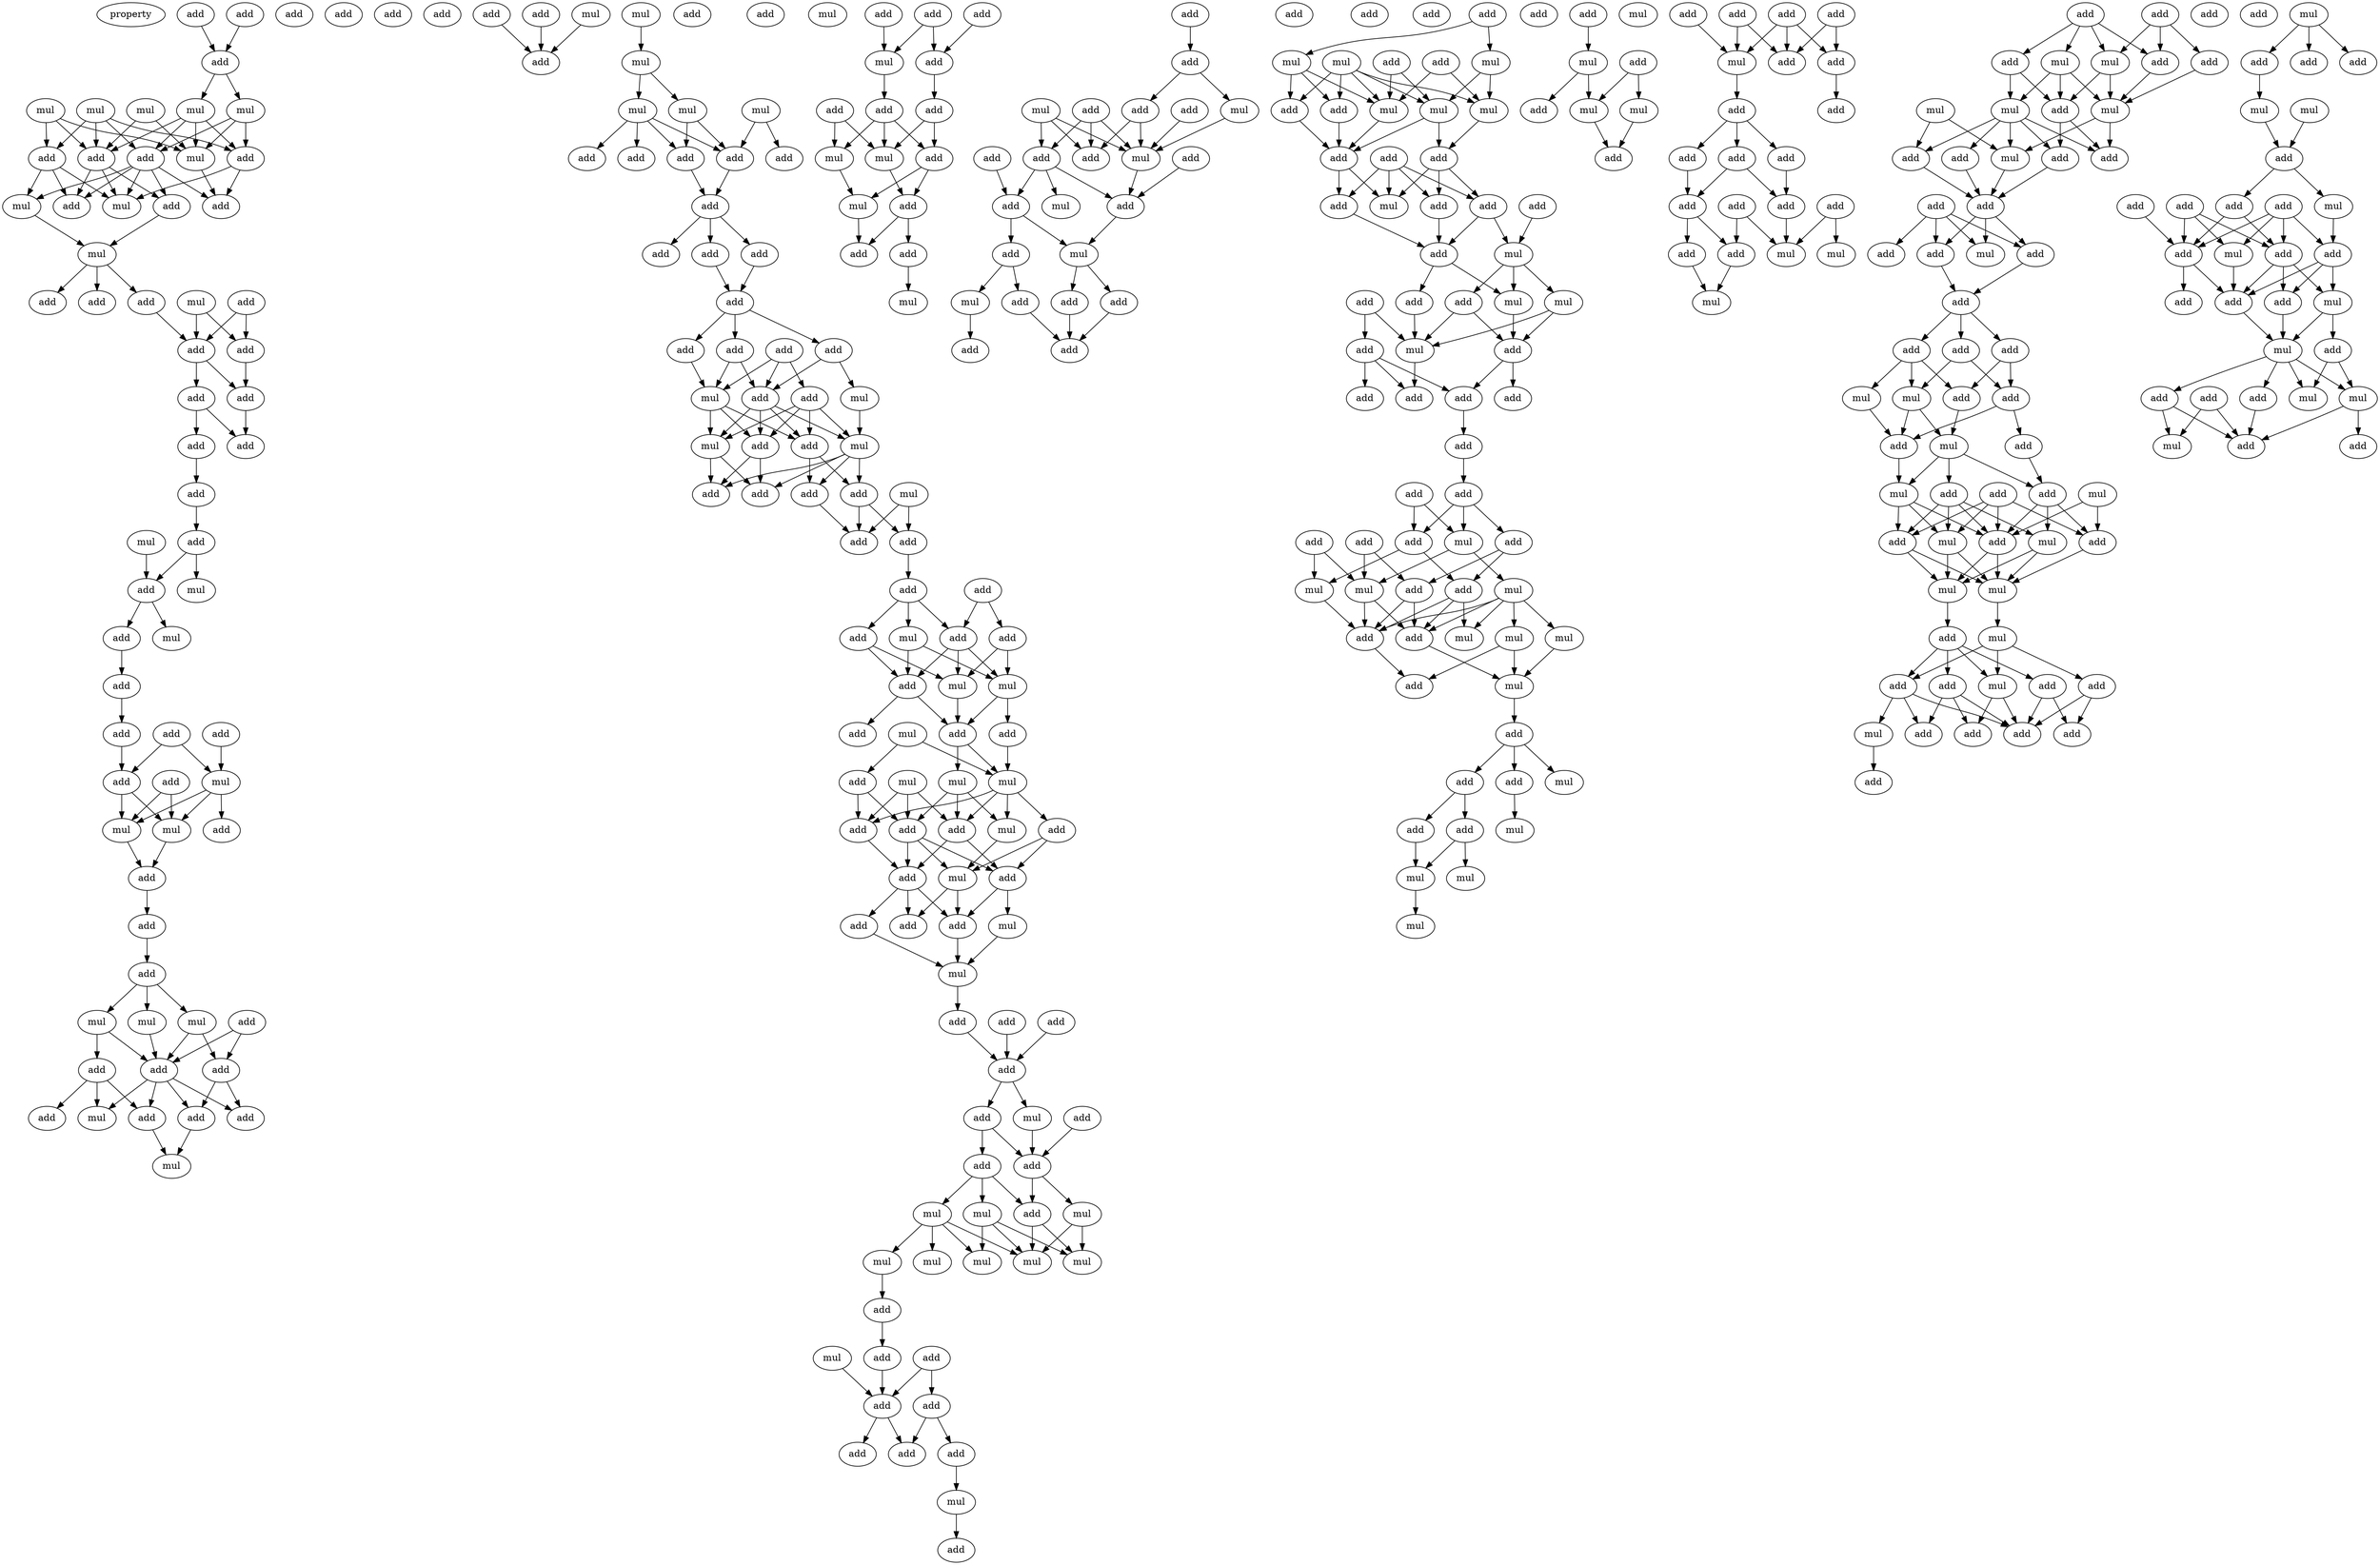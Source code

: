 digraph {
    node [fontcolor=black]
    property [mul=2,lf=1.5]
    0 [ label = add ];
    1 [ label = add ];
    2 [ label = add ];
    3 [ label = add ];
    4 [ label = add ];
    5 [ label = mul ];
    6 [ label = mul ];
    7 [ label = mul ];
    8 [ label = mul ];
    9 [ label = mul ];
    10 [ label = add ];
    11 [ label = add ];
    12 [ label = add ];
    13 [ label = add ];
    14 [ label = mul ];
    15 [ label = add ];
    16 [ label = mul ];
    17 [ label = mul ];
    18 [ label = add ];
    19 [ label = add ];
    20 [ label = mul ];
    21 [ label = add ];
    22 [ label = add ];
    23 [ label = add ];
    24 [ label = mul ];
    25 [ label = add ];
    26 [ label = add ];
    27 [ label = add ];
    28 [ label = add ];
    29 [ label = add ];
    30 [ label = add ];
    31 [ label = add ];
    32 [ label = add ];
    33 [ label = mul ];
    34 [ label = add ];
    35 [ label = add ];
    36 [ label = add ];
    37 [ label = mul ];
    38 [ label = add ];
    39 [ label = mul ];
    40 [ label = add ];
    41 [ label = add ];
    42 [ label = add ];
    43 [ label = add ];
    44 [ label = add ];
    45 [ label = add ];
    46 [ label = mul ];
    47 [ label = mul ];
    48 [ label = add ];
    49 [ label = mul ];
    50 [ label = add ];
    51 [ label = add ];
    52 [ label = add ];
    53 [ label = add ];
    54 [ label = mul ];
    55 [ label = mul ];
    56 [ label = mul ];
    57 [ label = add ];
    58 [ label = add ];
    59 [ label = add ];
    60 [ label = add ];
    61 [ label = add ];
    62 [ label = add ];
    63 [ label = mul ];
    64 [ label = add ];
    65 [ label = add ];
    66 [ label = mul ];
    67 [ label = add ];
    68 [ label = mul ];
    69 [ label = add ];
    70 [ label = mul ];
    71 [ label = mul ];
    72 [ label = add ];
    73 [ label = mul ];
    74 [ label = mul ];
    75 [ label = mul ];
    76 [ label = add ];
    77 [ label = add ];
    78 [ label = add ];
    79 [ label = add ];
    80 [ label = add ];
    81 [ label = add ];
    82 [ label = add ];
    83 [ label = add ];
    84 [ label = add ];
    85 [ label = add ];
    86 [ label = add ];
    87 [ label = add ];
    88 [ label = add ];
    89 [ label = add ];
    90 [ label = mul ];
    91 [ label = add ];
    92 [ label = add ];
    93 [ label = mul ];
    94 [ label = mul ];
    95 [ label = add ];
    96 [ label = add ];
    97 [ label = mul ];
    98 [ label = add ];
    99 [ label = mul ];
    100 [ label = add ];
    101 [ label = add ];
    102 [ label = add ];
    103 [ label = add ];
    104 [ label = add ];
    105 [ label = add ];
    106 [ label = add ];
    107 [ label = mul ];
    108 [ label = add ];
    109 [ label = add ];
    110 [ label = add ];
    111 [ label = mul ];
    112 [ label = mul ];
    113 [ label = add ];
    114 [ label = add ];
    115 [ label = add ];
    116 [ label = mul ];
    117 [ label = add ];
    118 [ label = mul ];
    119 [ label = add ];
    120 [ label = mul ];
    121 [ label = mul ];
    122 [ label = mul ];
    123 [ label = add ];
    124 [ label = add ];
    125 [ label = add ];
    126 [ label = add ];
    127 [ label = mul ];
    128 [ label = add ];
    129 [ label = add ];
    130 [ label = mul ];
    131 [ label = add ];
    132 [ label = add ];
    133 [ label = add ];
    134 [ label = mul ];
    135 [ label = add ];
    136 [ label = add ];
    137 [ label = add ];
    138 [ label = add ];
    139 [ label = add ];
    140 [ label = add ];
    141 [ label = add ];
    142 [ label = mul ];
    143 [ label = add ];
    144 [ label = add ];
    145 [ label = add ];
    146 [ label = add ];
    147 [ label = mul ];
    148 [ label = mul ];
    149 [ label = mul ];
    150 [ label = mul ];
    151 [ label = mul ];
    152 [ label = mul ];
    153 [ label = mul ];
    154 [ label = mul ];
    155 [ label = add ];
    156 [ label = add ];
    157 [ label = mul ];
    158 [ label = add ];
    159 [ label = add ];
    160 [ label = add ];
    161 [ label = add ];
    162 [ label = mul ];
    163 [ label = add ];
    164 [ label = add ];
    165 [ label = mul ];
    166 [ label = add ];
    167 [ label = add ];
    168 [ label = add ];
    169 [ label = add ];
    170 [ label = mul ];
    171 [ label = add ];
    172 [ label = add ];
    173 [ label = add ];
    174 [ label = add ];
    175 [ label = mul ];
    176 [ label = add ];
    177 [ label = mul ];
    178 [ label = add ];
    179 [ label = mul ];
    180 [ label = add ];
    181 [ label = add ];
    182 [ label = add ];
    183 [ label = add ];
    184 [ label = mul ];
    185 [ label = add ];
    186 [ label = add ];
    187 [ label = add ];
    188 [ label = mul ];
    189 [ label = add ];
    190 [ label = mul ];
    191 [ label = add ];
    192 [ label = add ];
    193 [ label = add ];
    194 [ label = mul ];
    195 [ label = add ];
    196 [ label = add ];
    197 [ label = add ];
    198 [ label = mul ];
    199 [ label = add ];
    200 [ label = add ];
    201 [ label = mul ];
    202 [ label = add ];
    203 [ label = mul ];
    204 [ label = add ];
    205 [ label = add ];
    206 [ label = add ];
    207 [ label = add ];
    208 [ label = add ];
    209 [ label = add ];
    210 [ label = mul ];
    211 [ label = add ];
    212 [ label = mul ];
    213 [ label = mul ];
    214 [ label = add ];
    215 [ label = mul ];
    216 [ label = add ];
    217 [ label = mul ];
    218 [ label = mul ];
    219 [ label = add ];
    220 [ label = add ];
    221 [ label = add ];
    222 [ label = add ];
    223 [ label = add ];
    224 [ label = add ];
    225 [ label = mul ];
    226 [ label = add ];
    227 [ label = add ];
    228 [ label = mul ];
    229 [ label = add ];
    230 [ label = add ];
    231 [ label = add ];
    232 [ label = mul ];
    233 [ label = add ];
    234 [ label = mul ];
    235 [ label = add ];
    236 [ label = mul ];
    237 [ label = add ];
    238 [ label = add ];
    239 [ label = add ];
    240 [ label = add ];
    241 [ label = add ];
    242 [ label = add ];
    243 [ label = add ];
    244 [ label = add ];
    245 [ label = add ];
    246 [ label = mul ];
    247 [ label = add ];
    248 [ label = add ];
    249 [ label = add ];
    250 [ label = mul ];
    251 [ label = mul ];
    252 [ label = add ];
    253 [ label = mul ];
    254 [ label = add ];
    255 [ label = mul ];
    256 [ label = mul ];
    257 [ label = add ];
    258 [ label = add ];
    259 [ label = mul ];
    260 [ label = add ];
    261 [ label = mul ];
    262 [ label = add ];
    263 [ label = add ];
    264 [ label = add ];
    265 [ label = mul ];
    266 [ label = add ];
    267 [ label = add ];
    268 [ label = add ];
    269 [ label = mul ];
    270 [ label = mul ];
    271 [ label = mul ];
    272 [ label = mul ];
    273 [ label = add ];
    274 [ label = add ];
    275 [ label = mul ];
    276 [ label = mul ];
    277 [ label = mul ];
    278 [ label = add ];
    279 [ label = mul ];
    280 [ label = add ];
    281 [ label = add ];
    282 [ label = add ];
    283 [ label = add ];
    284 [ label = add ];
    285 [ label = add ];
    286 [ label = add ];
    287 [ label = mul ];
    288 [ label = add ];
    289 [ label = add ];
    290 [ label = add ];
    291 [ label = add ];
    292 [ label = add ];
    293 [ label = add ];
    294 [ label = add ];
    295 [ label = add ];
    296 [ label = add ];
    297 [ label = add ];
    298 [ label = add ];
    299 [ label = mul ];
    300 [ label = mul ];
    301 [ label = mul ];
    302 [ label = add ];
    303 [ label = add ];
    304 [ label = mul ];
    305 [ label = add ];
    306 [ label = mul ];
    307 [ label = add ];
    308 [ label = add ];
    309 [ label = mul ];
    310 [ label = mul ];
    311 [ label = add ];
    312 [ label = mul ];
    313 [ label = add ];
    314 [ label = mul ];
    315 [ label = add ];
    316 [ label = add ];
    317 [ label = add ];
    318 [ label = add ];
    319 [ label = add ];
    320 [ label = add ];
    321 [ label = mul ];
    322 [ label = add ];
    323 [ label = add ];
    324 [ label = add ];
    325 [ label = add ];
    326 [ label = add ];
    327 [ label = add ];
    328 [ label = add ];
    329 [ label = add ];
    330 [ label = mul ];
    331 [ label = add ];
    332 [ label = mul ];
    333 [ label = add ];
    334 [ label = mul ];
    335 [ label = add ];
    336 [ label = add ];
    337 [ label = mul ];
    338 [ label = add ];
    339 [ label = mul ];
    340 [ label = add ];
    341 [ label = mul ];
    342 [ label = mul ];
    343 [ label = add ];
    344 [ label = add ];
    345 [ label = add ];
    346 [ label = mul ];
    347 [ label = mul ];
    348 [ label = add ];
    349 [ label = mul ];
    350 [ label = add ];
    351 [ label = mul ];
    352 [ label = add ];
    353 [ label = add ];
    354 [ label = add ];
    355 [ label = add ];
    356 [ label = add ];
    357 [ label = mul ];
    358 [ label = add ];
    359 [ label = add ];
    360 [ label = add ];
    361 [ label = add ];
    362 [ label = mul ];
    363 [ label = add ];
    364 [ label = add ];
    365 [ label = add ];
    366 [ label = mul ];
    367 [ label = mul ];
    368 [ label = add ];
    369 [ label = add ];
    370 [ label = add ];
    371 [ label = mul ];
    372 [ label = add ];
    373 [ label = add ];
    374 [ label = add ];
    375 [ label = mul ];
    376 [ label = add ];
    377 [ label = add ];
    378 [ label = add ];
    379 [ label = mul ];
    380 [ label = add ];
    381 [ label = add ];
    382 [ label = mul ];
    383 [ label = add ];
    384 [ label = mul ];
    385 [ label = add ];
    386 [ label = add ];
    387 [ label = mul ];
    388 [ label = add ];
    389 [ label = add ];
    390 [ label = mul ];
    391 [ label = add ];
    0 -> 4 [ name = 0 ];
    3 -> 4 [ name = 1 ];
    4 -> 6 [ name = 2 ];
    4 -> 9 [ name = 3 ];
    5 -> 10 [ name = 4 ];
    5 -> 11 [ name = 5 ];
    5 -> 12 [ name = 6 ];
    5 -> 13 [ name = 7 ];
    6 -> 11 [ name = 8 ];
    6 -> 12 [ name = 9 ];
    6 -> 13 [ name = 10 ];
    6 -> 14 [ name = 11 ];
    7 -> 10 [ name = 12 ];
    7 -> 11 [ name = 13 ];
    7 -> 14 [ name = 14 ];
    8 -> 11 [ name = 15 ];
    8 -> 14 [ name = 16 ];
    9 -> 12 [ name = 17 ];
    9 -> 13 [ name = 18 ];
    9 -> 14 [ name = 19 ];
    10 -> 16 [ name = 20 ];
    10 -> 17 [ name = 21 ];
    10 -> 19 [ name = 22 ];
    11 -> 16 [ name = 23 ];
    11 -> 18 [ name = 24 ];
    11 -> 19 [ name = 25 ];
    12 -> 15 [ name = 26 ];
    12 -> 16 [ name = 27 ];
    12 -> 17 [ name = 28 ];
    12 -> 18 [ name = 29 ];
    12 -> 19 [ name = 30 ];
    13 -> 15 [ name = 31 ];
    13 -> 16 [ name = 32 ];
    14 -> 15 [ name = 33 ];
    17 -> 20 [ name = 34 ];
    18 -> 20 [ name = 35 ];
    20 -> 22 [ name = 36 ];
    20 -> 23 [ name = 37 ];
    20 -> 25 [ name = 38 ];
    21 -> 26 [ name = 39 ];
    21 -> 27 [ name = 40 ];
    24 -> 26 [ name = 41 ];
    24 -> 27 [ name = 42 ];
    25 -> 26 [ name = 43 ];
    26 -> 28 [ name = 44 ];
    26 -> 29 [ name = 45 ];
    27 -> 29 [ name = 46 ];
    28 -> 30 [ name = 47 ];
    28 -> 31 [ name = 48 ];
    29 -> 31 [ name = 49 ];
    30 -> 32 [ name = 50 ];
    32 -> 34 [ name = 51 ];
    33 -> 35 [ name = 52 ];
    34 -> 35 [ name = 53 ];
    34 -> 37 [ name = 54 ];
    35 -> 38 [ name = 55 ];
    35 -> 39 [ name = 56 ];
    38 -> 40 [ name = 57 ];
    40 -> 41 [ name = 58 ];
    41 -> 45 [ name = 59 ];
    42 -> 45 [ name = 60 ];
    42 -> 46 [ name = 61 ];
    43 -> 46 [ name = 62 ];
    44 -> 47 [ name = 63 ];
    44 -> 49 [ name = 64 ];
    45 -> 47 [ name = 65 ];
    45 -> 49 [ name = 66 ];
    46 -> 47 [ name = 67 ];
    46 -> 48 [ name = 68 ];
    46 -> 49 [ name = 69 ];
    47 -> 50 [ name = 70 ];
    49 -> 50 [ name = 71 ];
    50 -> 51 [ name = 72 ];
    51 -> 53 [ name = 73 ];
    53 -> 54 [ name = 74 ];
    53 -> 55 [ name = 75 ];
    53 -> 56 [ name = 76 ];
    54 -> 58 [ name = 77 ];
    54 -> 60 [ name = 78 ];
    55 -> 58 [ name = 79 ];
    55 -> 59 [ name = 80 ];
    56 -> 58 [ name = 81 ];
    57 -> 58 [ name = 82 ];
    57 -> 60 [ name = 83 ];
    58 -> 61 [ name = 84 ];
    58 -> 62 [ name = 85 ];
    58 -> 63 [ name = 86 ];
    58 -> 64 [ name = 87 ];
    59 -> 61 [ name = 88 ];
    59 -> 63 [ name = 89 ];
    59 -> 65 [ name = 90 ];
    60 -> 62 [ name = 91 ];
    60 -> 64 [ name = 92 ];
    61 -> 66 [ name = 93 ];
    62 -> 66 [ name = 94 ];
    67 -> 72 [ name = 95 ];
    68 -> 71 [ name = 96 ];
    69 -> 72 [ name = 97 ];
    70 -> 72 [ name = 98 ];
    71 -> 73 [ name = 99 ];
    71 -> 75 [ name = 100 ];
    73 -> 76 [ name = 101 ];
    73 -> 77 [ name = 102 ];
    74 -> 76 [ name = 103 ];
    74 -> 79 [ name = 104 ];
    75 -> 76 [ name = 105 ];
    75 -> 77 [ name = 106 ];
    75 -> 78 [ name = 107 ];
    75 -> 80 [ name = 108 ];
    76 -> 81 [ name = 109 ];
    77 -> 81 [ name = 110 ];
    81 -> 82 [ name = 111 ];
    81 -> 83 [ name = 112 ];
    81 -> 84 [ name = 113 ];
    83 -> 85 [ name = 114 ];
    84 -> 85 [ name = 115 ];
    85 -> 86 [ name = 116 ];
    85 -> 87 [ name = 117 ];
    85 -> 89 [ name = 118 ];
    86 -> 91 [ name = 119 ];
    86 -> 93 [ name = 120 ];
    87 -> 90 [ name = 121 ];
    88 -> 90 [ name = 122 ];
    88 -> 91 [ name = 123 ];
    88 -> 92 [ name = 124 ];
    89 -> 90 [ name = 125 ];
    89 -> 91 [ name = 126 ];
    90 -> 95 [ name = 127 ];
    90 -> 96 [ name = 128 ];
    90 -> 97 [ name = 129 ];
    91 -> 94 [ name = 130 ];
    91 -> 95 [ name = 131 ];
    91 -> 96 [ name = 132 ];
    91 -> 97 [ name = 133 ];
    92 -> 94 [ name = 134 ];
    92 -> 95 [ name = 135 ];
    92 -> 96 [ name = 136 ];
    92 -> 97 [ name = 137 ];
    93 -> 94 [ name = 138 ];
    94 -> 98 [ name = 139 ];
    94 -> 100 [ name = 140 ];
    94 -> 101 [ name = 141 ];
    94 -> 102 [ name = 142 ];
    95 -> 101 [ name = 143 ];
    95 -> 102 [ name = 144 ];
    96 -> 98 [ name = 145 ];
    96 -> 100 [ name = 146 ];
    97 -> 98 [ name = 147 ];
    97 -> 100 [ name = 148 ];
    99 -> 103 [ name = 149 ];
    99 -> 104 [ name = 150 ];
    101 -> 103 [ name = 151 ];
    102 -> 103 [ name = 152 ];
    102 -> 104 [ name = 153 ];
    104 -> 106 [ name = 154 ];
    105 -> 108 [ name = 155 ];
    105 -> 110 [ name = 156 ];
    106 -> 107 [ name = 157 ];
    106 -> 108 [ name = 158 ];
    106 -> 109 [ name = 159 ];
    107 -> 111 [ name = 160 ];
    107 -> 113 [ name = 161 ];
    108 -> 111 [ name = 162 ];
    108 -> 112 [ name = 163 ];
    108 -> 113 [ name = 164 ];
    109 -> 112 [ name = 165 ];
    109 -> 113 [ name = 166 ];
    110 -> 111 [ name = 167 ];
    110 -> 112 [ name = 168 ];
    111 -> 114 [ name = 169 ];
    111 -> 115 [ name = 170 ];
    112 -> 114 [ name = 171 ];
    113 -> 114 [ name = 172 ];
    113 -> 117 [ name = 173 ];
    114 -> 120 [ name = 174 ];
    114 -> 121 [ name = 175 ];
    115 -> 120 [ name = 176 ];
    116 -> 119 [ name = 177 ];
    116 -> 120 [ name = 178 ];
    118 -> 123 [ name = 179 ];
    118 -> 125 [ name = 180 ];
    118 -> 126 [ name = 181 ];
    119 -> 125 [ name = 182 ];
    119 -> 126 [ name = 183 ];
    120 -> 122 [ name = 184 ];
    120 -> 123 [ name = 185 ];
    120 -> 124 [ name = 186 ];
    120 -> 126 [ name = 187 ];
    121 -> 122 [ name = 188 ];
    121 -> 123 [ name = 189 ];
    121 -> 125 [ name = 190 ];
    122 -> 127 [ name = 191 ];
    123 -> 128 [ name = 192 ];
    123 -> 129 [ name = 193 ];
    124 -> 127 [ name = 194 ];
    124 -> 128 [ name = 195 ];
    125 -> 127 [ name = 196 ];
    125 -> 128 [ name = 197 ];
    125 -> 129 [ name = 198 ];
    126 -> 129 [ name = 199 ];
    127 -> 131 [ name = 200 ];
    127 -> 132 [ name = 201 ];
    128 -> 130 [ name = 202 ];
    128 -> 131 [ name = 203 ];
    129 -> 131 [ name = 204 ];
    129 -> 132 [ name = 205 ];
    129 -> 133 [ name = 206 ];
    130 -> 134 [ name = 207 ];
    131 -> 134 [ name = 208 ];
    133 -> 134 [ name = 209 ];
    134 -> 136 [ name = 210 ];
    135 -> 138 [ name = 211 ];
    136 -> 138 [ name = 212 ];
    137 -> 138 [ name = 213 ];
    138 -> 142 [ name = 214 ];
    138 -> 143 [ name = 215 ];
    140 -> 144 [ name = 216 ];
    142 -> 144 [ name = 217 ];
    143 -> 144 [ name = 218 ];
    143 -> 145 [ name = 219 ];
    144 -> 146 [ name = 220 ];
    144 -> 149 [ name = 221 ];
    145 -> 146 [ name = 222 ];
    145 -> 147 [ name = 223 ];
    145 -> 148 [ name = 224 ];
    146 -> 151 [ name = 225 ];
    146 -> 152 [ name = 226 ];
    147 -> 150 [ name = 227 ];
    147 -> 151 [ name = 228 ];
    147 -> 153 [ name = 229 ];
    147 -> 154 [ name = 230 ];
    148 -> 151 [ name = 231 ];
    148 -> 152 [ name = 232 ];
    148 -> 153 [ name = 233 ];
    149 -> 151 [ name = 234 ];
    149 -> 152 [ name = 235 ];
    154 -> 155 [ name = 236 ];
    155 -> 158 [ name = 237 ];
    156 -> 159 [ name = 238 ];
    156 -> 160 [ name = 239 ];
    157 -> 159 [ name = 240 ];
    158 -> 159 [ name = 241 ];
    159 -> 161 [ name = 242 ];
    159 -> 164 [ name = 243 ];
    160 -> 163 [ name = 244 ];
    160 -> 164 [ name = 245 ];
    163 -> 165 [ name = 246 ];
    165 -> 168 [ name = 247 ];
    166 -> 170 [ name = 248 ];
    166 -> 171 [ name = 249 ];
    167 -> 170 [ name = 250 ];
    169 -> 171 [ name = 251 ];
    170 -> 173 [ name = 252 ];
    171 -> 174 [ name = 253 ];
    172 -> 175 [ name = 254 ];
    172 -> 177 [ name = 255 ];
    173 -> 175 [ name = 256 ];
    173 -> 176 [ name = 257 ];
    173 -> 177 [ name = 258 ];
    174 -> 176 [ name = 259 ];
    174 -> 177 [ name = 260 ];
    175 -> 179 [ name = 261 ];
    176 -> 178 [ name = 262 ];
    176 -> 179 [ name = 263 ];
    177 -> 178 [ name = 264 ];
    178 -> 180 [ name = 265 ];
    178 -> 181 [ name = 266 ];
    179 -> 181 [ name = 267 ];
    180 -> 184 [ name = 268 ];
    182 -> 186 [ name = 269 ];
    186 -> 188 [ name = 270 ];
    186 -> 189 [ name = 271 ];
    187 -> 192 [ name = 272 ];
    187 -> 194 [ name = 273 ];
    187 -> 196 [ name = 274 ];
    188 -> 194 [ name = 275 ];
    189 -> 194 [ name = 276 ];
    189 -> 196 [ name = 277 ];
    190 -> 192 [ name = 278 ];
    190 -> 194 [ name = 279 ];
    190 -> 196 [ name = 280 ];
    191 -> 194 [ name = 281 ];
    192 -> 197 [ name = 282 ];
    192 -> 198 [ name = 283 ];
    192 -> 199 [ name = 284 ];
    193 -> 197 [ name = 285 ];
    194 -> 199 [ name = 286 ];
    195 -> 199 [ name = 287 ];
    197 -> 200 [ name = 288 ];
    197 -> 201 [ name = 289 ];
    199 -> 201 [ name = 290 ];
    200 -> 203 [ name = 291 ];
    200 -> 205 [ name = 292 ];
    201 -> 202 [ name = 293 ];
    201 -> 204 [ name = 294 ];
    202 -> 207 [ name = 295 ];
    203 -> 208 [ name = 296 ];
    204 -> 207 [ name = 297 ];
    205 -> 207 [ name = 298 ];
    209 -> 210 [ name = 299 ];
    209 -> 213 [ name = 300 ];
    210 -> 215 [ name = 301 ];
    210 -> 218 [ name = 302 ];
    211 -> 215 [ name = 303 ];
    211 -> 217 [ name = 304 ];
    212 -> 215 [ name = 305 ];
    212 -> 216 [ name = 306 ];
    212 -> 217 [ name = 307 ];
    212 -> 218 [ name = 308 ];
    212 -> 219 [ name = 309 ];
    213 -> 216 [ name = 310 ];
    213 -> 217 [ name = 311 ];
    213 -> 219 [ name = 312 ];
    214 -> 217 [ name = 313 ];
    214 -> 218 [ name = 314 ];
    215 -> 221 [ name = 315 ];
    216 -> 220 [ name = 316 ];
    217 -> 220 [ name = 317 ];
    218 -> 220 [ name = 318 ];
    218 -> 221 [ name = 319 ];
    219 -> 220 [ name = 320 ];
    220 -> 225 [ name = 321 ];
    220 -> 227 [ name = 322 ];
    221 -> 223 [ name = 323 ];
    221 -> 224 [ name = 324 ];
    221 -> 225 [ name = 325 ];
    222 -> 223 [ name = 326 ];
    222 -> 224 [ name = 327 ];
    222 -> 225 [ name = 328 ];
    222 -> 227 [ name = 329 ];
    223 -> 228 [ name = 330 ];
    223 -> 229 [ name = 331 ];
    224 -> 229 [ name = 332 ];
    226 -> 228 [ name = 333 ];
    227 -> 229 [ name = 334 ];
    228 -> 230 [ name = 335 ];
    228 -> 232 [ name = 336 ];
    228 -> 234 [ name = 337 ];
    229 -> 232 [ name = 338 ];
    229 -> 233 [ name = 339 ];
    230 -> 236 [ name = 340 ];
    230 -> 237 [ name = 341 ];
    231 -> 235 [ name = 342 ];
    231 -> 236 [ name = 343 ];
    232 -> 237 [ name = 344 ];
    233 -> 236 [ name = 345 ];
    234 -> 236 [ name = 346 ];
    234 -> 237 [ name = 347 ];
    235 -> 239 [ name = 348 ];
    235 -> 240 [ name = 349 ];
    235 -> 241 [ name = 350 ];
    236 -> 240 [ name = 351 ];
    237 -> 238 [ name = 352 ];
    237 -> 241 [ name = 353 ];
    241 -> 242 [ name = 354 ];
    242 -> 244 [ name = 355 ];
    243 -> 246 [ name = 356 ];
    243 -> 249 [ name = 357 ];
    244 -> 246 [ name = 358 ];
    244 -> 248 [ name = 359 ];
    244 -> 249 [ name = 360 ];
    245 -> 253 [ name = 361 ];
    245 -> 254 [ name = 362 ];
    246 -> 251 [ name = 363 ];
    246 -> 253 [ name = 364 ];
    247 -> 250 [ name = 365 ];
    247 -> 253 [ name = 366 ];
    248 -> 252 [ name = 367 ];
    248 -> 254 [ name = 368 ];
    249 -> 250 [ name = 369 ];
    249 -> 252 [ name = 370 ];
    250 -> 257 [ name = 371 ];
    251 -> 255 [ name = 372 ];
    251 -> 256 [ name = 373 ];
    251 -> 257 [ name = 374 ];
    251 -> 258 [ name = 375 ];
    251 -> 259 [ name = 376 ];
    252 -> 256 [ name = 377 ];
    252 -> 257 [ name = 378 ];
    252 -> 258 [ name = 379 ];
    253 -> 257 [ name = 380 ];
    253 -> 258 [ name = 381 ];
    254 -> 257 [ name = 382 ];
    254 -> 258 [ name = 383 ];
    255 -> 260 [ name = 384 ];
    255 -> 261 [ name = 385 ];
    257 -> 260 [ name = 386 ];
    258 -> 261 [ name = 387 ];
    259 -> 261 [ name = 388 ];
    261 -> 262 [ name = 389 ];
    262 -> 263 [ name = 390 ];
    262 -> 264 [ name = 391 ];
    262 -> 265 [ name = 392 ];
    263 -> 266 [ name = 393 ];
    263 -> 267 [ name = 394 ];
    264 -> 269 [ name = 395 ];
    266 -> 270 [ name = 396 ];
    266 -> 271 [ name = 397 ];
    267 -> 271 [ name = 398 ];
    271 -> 272 [ name = 399 ];
    273 -> 276 [ name = 400 ];
    274 -> 277 [ name = 401 ];
    274 -> 279 [ name = 402 ];
    276 -> 277 [ name = 403 ];
    276 -> 278 [ name = 404 ];
    277 -> 280 [ name = 405 ];
    279 -> 280 [ name = 406 ];
    281 -> 287 [ name = 407 ];
    282 -> 286 [ name = 408 ];
    282 -> 287 [ name = 409 ];
    283 -> 285 [ name = 410 ];
    283 -> 286 [ name = 411 ];
    284 -> 285 [ name = 412 ];
    284 -> 286 [ name = 413 ];
    284 -> 287 [ name = 414 ];
    285 -> 288 [ name = 415 ];
    287 -> 289 [ name = 416 ];
    289 -> 290 [ name = 417 ];
    289 -> 291 [ name = 418 ];
    289 -> 292 [ name = 419 ];
    290 -> 294 [ name = 420 ];
    290 -> 295 [ name = 421 ];
    291 -> 294 [ name = 422 ];
    292 -> 295 [ name = 423 ];
    293 -> 298 [ name = 424 ];
    293 -> 300 [ name = 425 ];
    294 -> 297 [ name = 426 ];
    294 -> 298 [ name = 427 ];
    295 -> 300 [ name = 428 ];
    296 -> 299 [ name = 429 ];
    296 -> 300 [ name = 430 ];
    297 -> 301 [ name = 431 ];
    298 -> 301 [ name = 432 ];
    302 -> 304 [ name = 433 ];
    302 -> 305 [ name = 434 ];
    302 -> 306 [ name = 435 ];
    302 -> 307 [ name = 436 ];
    303 -> 304 [ name = 437 ];
    303 -> 305 [ name = 438 ];
    303 -> 308 [ name = 439 ];
    304 -> 311 [ name = 440 ];
    304 -> 312 [ name = 441 ];
    305 -> 312 [ name = 442 ];
    306 -> 310 [ name = 443 ];
    306 -> 311 [ name = 444 ];
    306 -> 312 [ name = 445 ];
    307 -> 310 [ name = 446 ];
    307 -> 311 [ name = 447 ];
    308 -> 312 [ name = 448 ];
    309 -> 314 [ name = 449 ];
    309 -> 315 [ name = 450 ];
    310 -> 313 [ name = 451 ];
    310 -> 314 [ name = 452 ];
    310 -> 315 [ name = 453 ];
    310 -> 316 [ name = 454 ];
    310 -> 317 [ name = 455 ];
    311 -> 313 [ name = 456 ];
    311 -> 316 [ name = 457 ];
    312 -> 313 [ name = 458 ];
    312 -> 314 [ name = 459 ];
    314 -> 319 [ name = 460 ];
    315 -> 319 [ name = 461 ];
    316 -> 319 [ name = 462 ];
    317 -> 319 [ name = 463 ];
    318 -> 320 [ name = 464 ];
    318 -> 321 [ name = 465 ];
    318 -> 322 [ name = 466 ];
    318 -> 324 [ name = 467 ];
    319 -> 321 [ name = 468 ];
    319 -> 322 [ name = 469 ];
    319 -> 324 [ name = 470 ];
    322 -> 325 [ name = 471 ];
    324 -> 325 [ name = 472 ];
    325 -> 326 [ name = 473 ];
    325 -> 327 [ name = 474 ];
    325 -> 328 [ name = 475 ];
    326 -> 329 [ name = 476 ];
    326 -> 331 [ name = 477 ];
    327 -> 329 [ name = 478 ];
    327 -> 332 [ name = 479 ];
    328 -> 330 [ name = 480 ];
    328 -> 331 [ name = 481 ];
    328 -> 332 [ name = 482 ];
    329 -> 333 [ name = 483 ];
    329 -> 335 [ name = 484 ];
    330 -> 335 [ name = 485 ];
    331 -> 334 [ name = 486 ];
    332 -> 334 [ name = 487 ];
    332 -> 335 [ name = 488 ];
    333 -> 338 [ name = 489 ];
    334 -> 338 [ name = 490 ];
    334 -> 339 [ name = 491 ];
    334 -> 340 [ name = 492 ];
    335 -> 339 [ name = 493 ];
    336 -> 341 [ name = 494 ];
    336 -> 343 [ name = 495 ];
    336 -> 344 [ name = 496 ];
    336 -> 345 [ name = 497 ];
    337 -> 343 [ name = 498 ];
    337 -> 344 [ name = 499 ];
    338 -> 342 [ name = 500 ];
    338 -> 343 [ name = 501 ];
    338 -> 344 [ name = 502 ];
    339 -> 341 [ name = 503 ];
    339 -> 343 [ name = 504 ];
    339 -> 345 [ name = 505 ];
    340 -> 341 [ name = 506 ];
    340 -> 342 [ name = 507 ];
    340 -> 343 [ name = 508 ];
    340 -> 345 [ name = 509 ];
    341 -> 346 [ name = 510 ];
    341 -> 347 [ name = 511 ];
    342 -> 346 [ name = 512 ];
    342 -> 347 [ name = 513 ];
    343 -> 346 [ name = 514 ];
    343 -> 347 [ name = 515 ];
    344 -> 347 [ name = 516 ];
    345 -> 346 [ name = 517 ];
    345 -> 347 [ name = 518 ];
    346 -> 348 [ name = 519 ];
    347 -> 349 [ name = 520 ];
    348 -> 350 [ name = 521 ];
    348 -> 351 [ name = 522 ];
    348 -> 352 [ name = 523 ];
    348 -> 354 [ name = 524 ];
    349 -> 351 [ name = 525 ];
    349 -> 353 [ name = 526 ];
    349 -> 354 [ name = 527 ];
    350 -> 355 [ name = 528 ];
    350 -> 358 [ name = 529 ];
    351 -> 355 [ name = 530 ];
    351 -> 359 [ name = 531 ];
    352 -> 355 [ name = 532 ];
    352 -> 356 [ name = 533 ];
    352 -> 359 [ name = 534 ];
    353 -> 355 [ name = 535 ];
    353 -> 358 [ name = 536 ];
    354 -> 355 [ name = 537 ];
    354 -> 356 [ name = 538 ];
    354 -> 357 [ name = 539 ];
    357 -> 361 [ name = 540 ];
    362 -> 363 [ name = 541 ];
    362 -> 364 [ name = 542 ];
    362 -> 365 [ name = 543 ];
    363 -> 366 [ name = 544 ];
    366 -> 368 [ name = 545 ];
    367 -> 368 [ name = 546 ];
    368 -> 371 [ name = 547 ];
    368 -> 372 [ name = 548 ];
    369 -> 374 [ name = 549 ];
    369 -> 375 [ name = 550 ];
    369 -> 376 [ name = 551 ];
    369 -> 377 [ name = 552 ];
    370 -> 377 [ name = 553 ];
    371 -> 374 [ name = 554 ];
    372 -> 376 [ name = 555 ];
    372 -> 377 [ name = 556 ];
    373 -> 375 [ name = 557 ];
    373 -> 376 [ name = 558 ];
    373 -> 377 [ name = 559 ];
    374 -> 378 [ name = 560 ];
    374 -> 379 [ name = 561 ];
    374 -> 381 [ name = 562 ];
    375 -> 378 [ name = 563 ];
    376 -> 378 [ name = 564 ];
    376 -> 379 [ name = 565 ];
    376 -> 381 [ name = 566 ];
    377 -> 378 [ name = 567 ];
    377 -> 380 [ name = 568 ];
    378 -> 382 [ name = 569 ];
    379 -> 382 [ name = 570 ];
    379 -> 383 [ name = 571 ];
    381 -> 382 [ name = 572 ];
    382 -> 384 [ name = 573 ];
    382 -> 385 [ name = 574 ];
    382 -> 386 [ name = 575 ];
    382 -> 387 [ name = 576 ];
    383 -> 384 [ name = 577 ];
    383 -> 387 [ name = 578 ];
    385 -> 390 [ name = 579 ];
    385 -> 391 [ name = 580 ];
    386 -> 391 [ name = 581 ];
    387 -> 389 [ name = 582 ];
    387 -> 391 [ name = 583 ];
    388 -> 390 [ name = 584 ];
    388 -> 391 [ name = 585 ];
}
